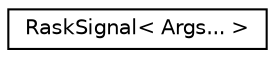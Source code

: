digraph "Graphical Class Hierarchy"
{
 // LATEX_PDF_SIZE
  edge [fontname="Helvetica",fontsize="10",labelfontname="Helvetica",labelfontsize="10"];
  node [fontname="Helvetica",fontsize="10",shape=record];
  rankdir="LR";
  Node0 [label="RaskSignal\< Args... \>",height=0.2,width=0.4,color="black", fillcolor="white", style="filled",URL="$d0/dff/class_rask_signal.html",tooltip=" "];
}
